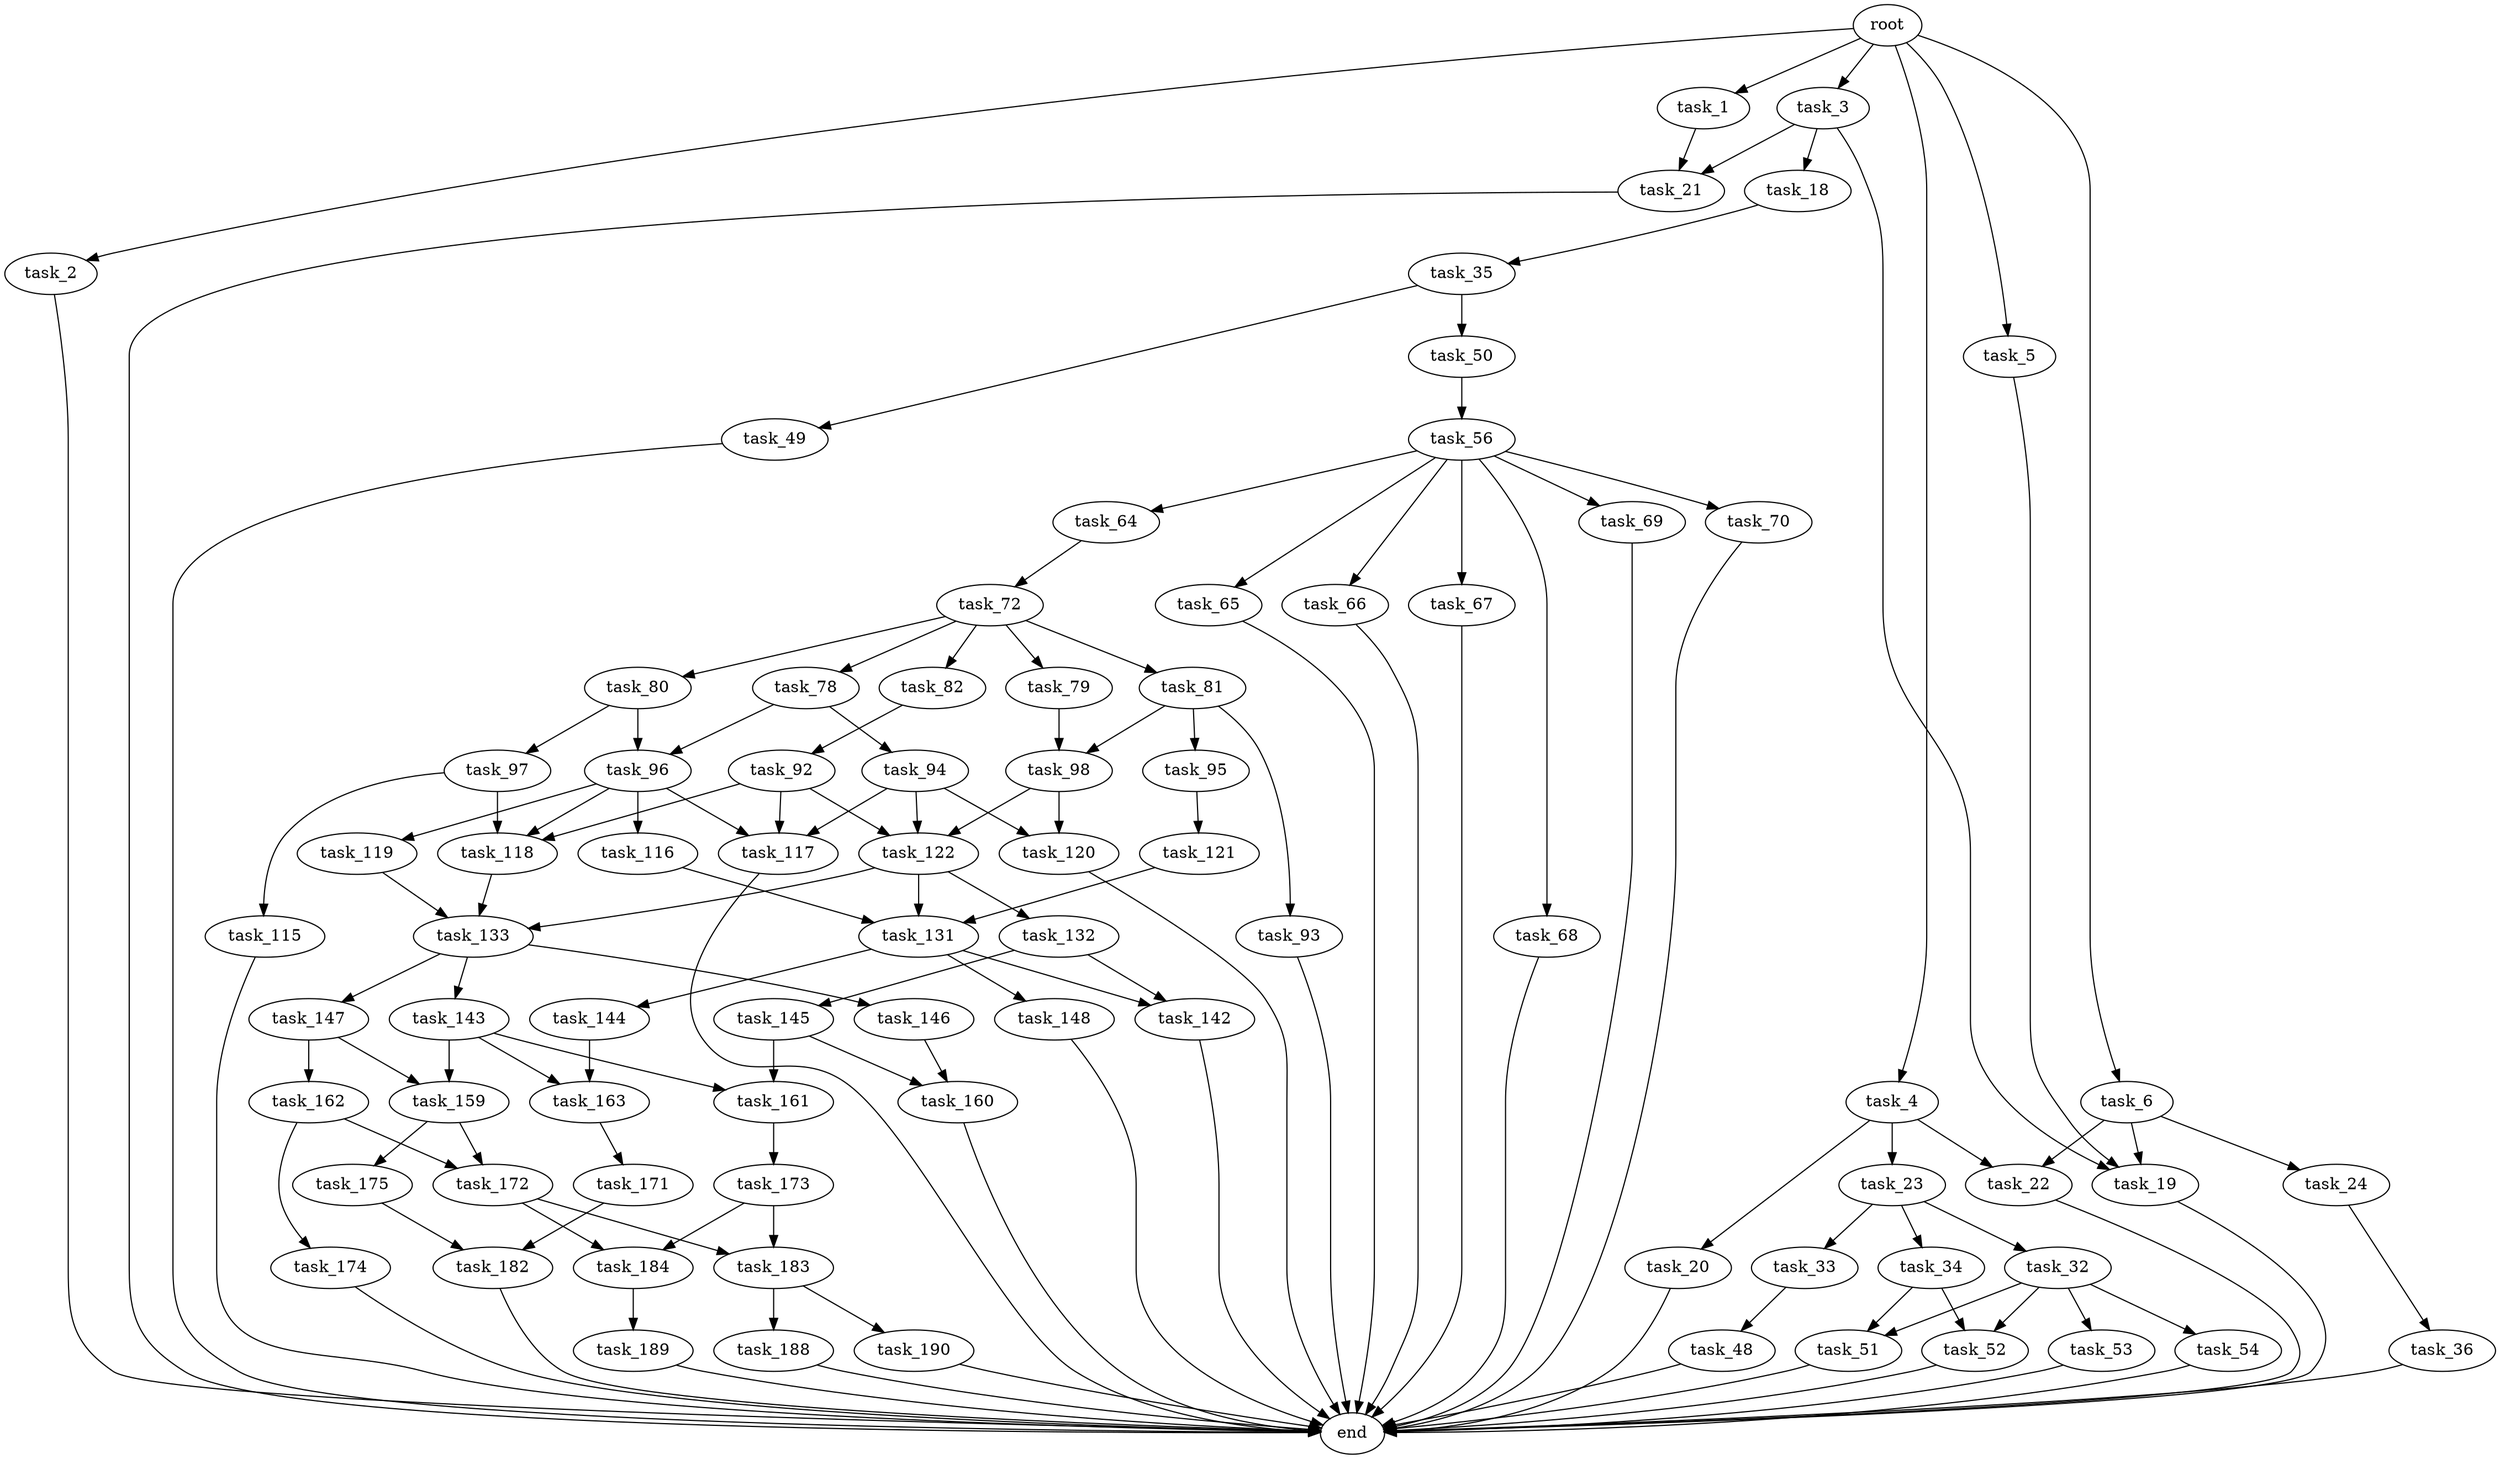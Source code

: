 digraph G {
  root [size="0.000000"];
  task_1 [size="30015400197.000000"];
  task_2 [size="14402489208.000000"];
  task_3 [size="450499180128.000000"];
  task_4 [size="36683981694.000000"];
  task_5 [size="134217728000.000000"];
  task_6 [size="782757789696.000000"];
  task_18 [size="139058370653.000000"];
  task_19 [size="290248705927.000000"];
  task_20 [size="229744023405.000000"];
  task_21 [size="62717549991.000000"];
  task_22 [size="1146295261931.000000"];
  task_23 [size="1073741824000.000000"];
  task_24 [size="575236487492.000000"];
  task_32 [size="28991029248.000000"];
  task_33 [size="8589934592.000000"];
  task_34 [size="9260305041.000000"];
  task_35 [size="18828488896.000000"];
  task_36 [size="39166486618.000000"];
  task_48 [size="231928233984.000000"];
  task_49 [size="382727684.000000"];
  task_50 [size="360549348349.000000"];
  task_51 [size="12014993003.000000"];
  task_52 [size="549755813888.000000"];
  task_53 [size="630700954238.000000"];
  task_54 [size="28991029248.000000"];
  task_56 [size="176583077631.000000"];
  task_64 [size="8589934592.000000"];
  task_65 [size="371933253924.000000"];
  task_66 [size="28580947011.000000"];
  task_67 [size="47187166704.000000"];
  task_68 [size="231928233984.000000"];
  task_69 [size="442241620993.000000"];
  task_70 [size="42140355467.000000"];
  task_72 [size="65978754528.000000"];
  task_78 [size="7102596737.000000"];
  task_79 [size="553079303764.000000"];
  task_80 [size="1073741824000.000000"];
  task_81 [size="911607893709.000000"];
  task_82 [size="593983541332.000000"];
  task_92 [size="703113239112.000000"];
  task_93 [size="581272798189.000000"];
  task_94 [size="89338264572.000000"];
  task_95 [size="134217728000.000000"];
  task_96 [size="28991029248.000000"];
  task_97 [size="34192517473.000000"];
  task_98 [size="368293445632.000000"];
  task_115 [size="1256321612702.000000"];
  task_116 [size="1073741824000.000000"];
  task_117 [size="364314989070.000000"];
  task_118 [size="154026336530.000000"];
  task_119 [size="640741424722.000000"];
  task_120 [size="134217728000.000000"];
  task_121 [size="969423568513.000000"];
  task_122 [size="1027432560.000000"];
  task_131 [size="4013502194.000000"];
  task_132 [size="28769121742.000000"];
  task_133 [size="5463867413.000000"];
  task_142 [size="22181325848.000000"];
  task_143 [size="1073741824000.000000"];
  task_144 [size="8589934592.000000"];
  task_145 [size="2113733143.000000"];
  task_146 [size="134217728000.000000"];
  task_147 [size="8589934592.000000"];
  task_148 [size="11527758360.000000"];
  task_159 [size="633198934.000000"];
  task_160 [size="320244594747.000000"];
  task_161 [size="68719476736.000000"];
  task_162 [size="368293445632.000000"];
  task_163 [size="357707437874.000000"];
  task_171 [size="3441748419.000000"];
  task_172 [size="351359338112.000000"];
  task_173 [size="28991029248.000000"];
  task_174 [size="60213975477.000000"];
  task_175 [size="18095918779.000000"];
  task_182 [size="610539037158.000000"];
  task_183 [size="7472340059.000000"];
  task_184 [size="549755813888.000000"];
  task_188 [size="268931308066.000000"];
  task_189 [size="538688339931.000000"];
  task_190 [size="368293445632.000000"];
  end [size="0.000000"];

  root -> task_1 [size="1.000000"];
  root -> task_2 [size="1.000000"];
  root -> task_3 [size="1.000000"];
  root -> task_4 [size="1.000000"];
  root -> task_5 [size="1.000000"];
  root -> task_6 [size="1.000000"];
  task_1 -> task_21 [size="838860800.000000"];
  task_2 -> end [size="1.000000"];
  task_3 -> task_18 [size="301989888.000000"];
  task_3 -> task_19 [size="301989888.000000"];
  task_3 -> task_21 [size="301989888.000000"];
  task_4 -> task_20 [size="838860800.000000"];
  task_4 -> task_22 [size="838860800.000000"];
  task_4 -> task_23 [size="838860800.000000"];
  task_5 -> task_19 [size="209715200.000000"];
  task_6 -> task_19 [size="679477248.000000"];
  task_6 -> task_22 [size="679477248.000000"];
  task_6 -> task_24 [size="679477248.000000"];
  task_18 -> task_35 [size="209715200.000000"];
  task_19 -> end [size="1.000000"];
  task_20 -> end [size="1.000000"];
  task_21 -> end [size="1.000000"];
  task_22 -> end [size="1.000000"];
  task_23 -> task_32 [size="838860800.000000"];
  task_23 -> task_33 [size="838860800.000000"];
  task_23 -> task_34 [size="838860800.000000"];
  task_24 -> task_36 [size="838860800.000000"];
  task_32 -> task_51 [size="75497472.000000"];
  task_32 -> task_52 [size="75497472.000000"];
  task_32 -> task_53 [size="75497472.000000"];
  task_32 -> task_54 [size="75497472.000000"];
  task_33 -> task_48 [size="33554432.000000"];
  task_34 -> task_51 [size="301989888.000000"];
  task_34 -> task_52 [size="301989888.000000"];
  task_35 -> task_49 [size="301989888.000000"];
  task_35 -> task_50 [size="301989888.000000"];
  task_36 -> end [size="1.000000"];
  task_48 -> end [size="1.000000"];
  task_49 -> end [size="1.000000"];
  task_50 -> task_56 [size="536870912.000000"];
  task_51 -> end [size="1.000000"];
  task_52 -> end [size="1.000000"];
  task_53 -> end [size="1.000000"];
  task_54 -> end [size="1.000000"];
  task_56 -> task_64 [size="134217728.000000"];
  task_56 -> task_65 [size="134217728.000000"];
  task_56 -> task_66 [size="134217728.000000"];
  task_56 -> task_67 [size="134217728.000000"];
  task_56 -> task_68 [size="134217728.000000"];
  task_56 -> task_69 [size="134217728.000000"];
  task_56 -> task_70 [size="134217728.000000"];
  task_64 -> task_72 [size="33554432.000000"];
  task_65 -> end [size="1.000000"];
  task_66 -> end [size="1.000000"];
  task_67 -> end [size="1.000000"];
  task_68 -> end [size="1.000000"];
  task_69 -> end [size="1.000000"];
  task_70 -> end [size="1.000000"];
  task_72 -> task_78 [size="209715200.000000"];
  task_72 -> task_79 [size="209715200.000000"];
  task_72 -> task_80 [size="209715200.000000"];
  task_72 -> task_81 [size="209715200.000000"];
  task_72 -> task_82 [size="209715200.000000"];
  task_78 -> task_94 [size="134217728.000000"];
  task_78 -> task_96 [size="134217728.000000"];
  task_79 -> task_98 [size="838860800.000000"];
  task_80 -> task_96 [size="838860800.000000"];
  task_80 -> task_97 [size="838860800.000000"];
  task_81 -> task_93 [size="679477248.000000"];
  task_81 -> task_95 [size="679477248.000000"];
  task_81 -> task_98 [size="679477248.000000"];
  task_82 -> task_92 [size="838860800.000000"];
  task_92 -> task_117 [size="536870912.000000"];
  task_92 -> task_118 [size="536870912.000000"];
  task_92 -> task_122 [size="536870912.000000"];
  task_93 -> end [size="1.000000"];
  task_94 -> task_117 [size="134217728.000000"];
  task_94 -> task_120 [size="134217728.000000"];
  task_94 -> task_122 [size="134217728.000000"];
  task_95 -> task_121 [size="209715200.000000"];
  task_96 -> task_116 [size="75497472.000000"];
  task_96 -> task_117 [size="75497472.000000"];
  task_96 -> task_118 [size="75497472.000000"];
  task_96 -> task_119 [size="75497472.000000"];
  task_97 -> task_115 [size="33554432.000000"];
  task_97 -> task_118 [size="33554432.000000"];
  task_98 -> task_120 [size="411041792.000000"];
  task_98 -> task_122 [size="411041792.000000"];
  task_115 -> end [size="1.000000"];
  task_116 -> task_131 [size="838860800.000000"];
  task_117 -> end [size="1.000000"];
  task_118 -> task_133 [size="209715200.000000"];
  task_119 -> task_133 [size="838860800.000000"];
  task_120 -> end [size="1.000000"];
  task_121 -> task_131 [size="679477248.000000"];
  task_122 -> task_131 [size="75497472.000000"];
  task_122 -> task_132 [size="75497472.000000"];
  task_122 -> task_133 [size="75497472.000000"];
  task_131 -> task_142 [size="301989888.000000"];
  task_131 -> task_144 [size="301989888.000000"];
  task_131 -> task_148 [size="301989888.000000"];
  task_132 -> task_142 [size="679477248.000000"];
  task_132 -> task_145 [size="679477248.000000"];
  task_133 -> task_143 [size="134217728.000000"];
  task_133 -> task_146 [size="134217728.000000"];
  task_133 -> task_147 [size="134217728.000000"];
  task_142 -> end [size="1.000000"];
  task_143 -> task_159 [size="838860800.000000"];
  task_143 -> task_161 [size="838860800.000000"];
  task_143 -> task_163 [size="838860800.000000"];
  task_144 -> task_163 [size="33554432.000000"];
  task_145 -> task_160 [size="209715200.000000"];
  task_145 -> task_161 [size="209715200.000000"];
  task_146 -> task_160 [size="209715200.000000"];
  task_147 -> task_159 [size="33554432.000000"];
  task_147 -> task_162 [size="33554432.000000"];
  task_148 -> end [size="1.000000"];
  task_159 -> task_172 [size="33554432.000000"];
  task_159 -> task_175 [size="33554432.000000"];
  task_160 -> end [size="1.000000"];
  task_161 -> task_173 [size="134217728.000000"];
  task_162 -> task_172 [size="411041792.000000"];
  task_162 -> task_174 [size="411041792.000000"];
  task_163 -> task_171 [size="301989888.000000"];
  task_171 -> task_182 [size="75497472.000000"];
  task_172 -> task_183 [size="838860800.000000"];
  task_172 -> task_184 [size="838860800.000000"];
  task_173 -> task_183 [size="75497472.000000"];
  task_173 -> task_184 [size="75497472.000000"];
  task_174 -> end [size="1.000000"];
  task_175 -> task_182 [size="301989888.000000"];
  task_182 -> end [size="1.000000"];
  task_183 -> task_188 [size="209715200.000000"];
  task_183 -> task_190 [size="209715200.000000"];
  task_184 -> task_189 [size="536870912.000000"];
  task_188 -> end [size="1.000000"];
  task_189 -> end [size="1.000000"];
  task_190 -> end [size="1.000000"];
}
